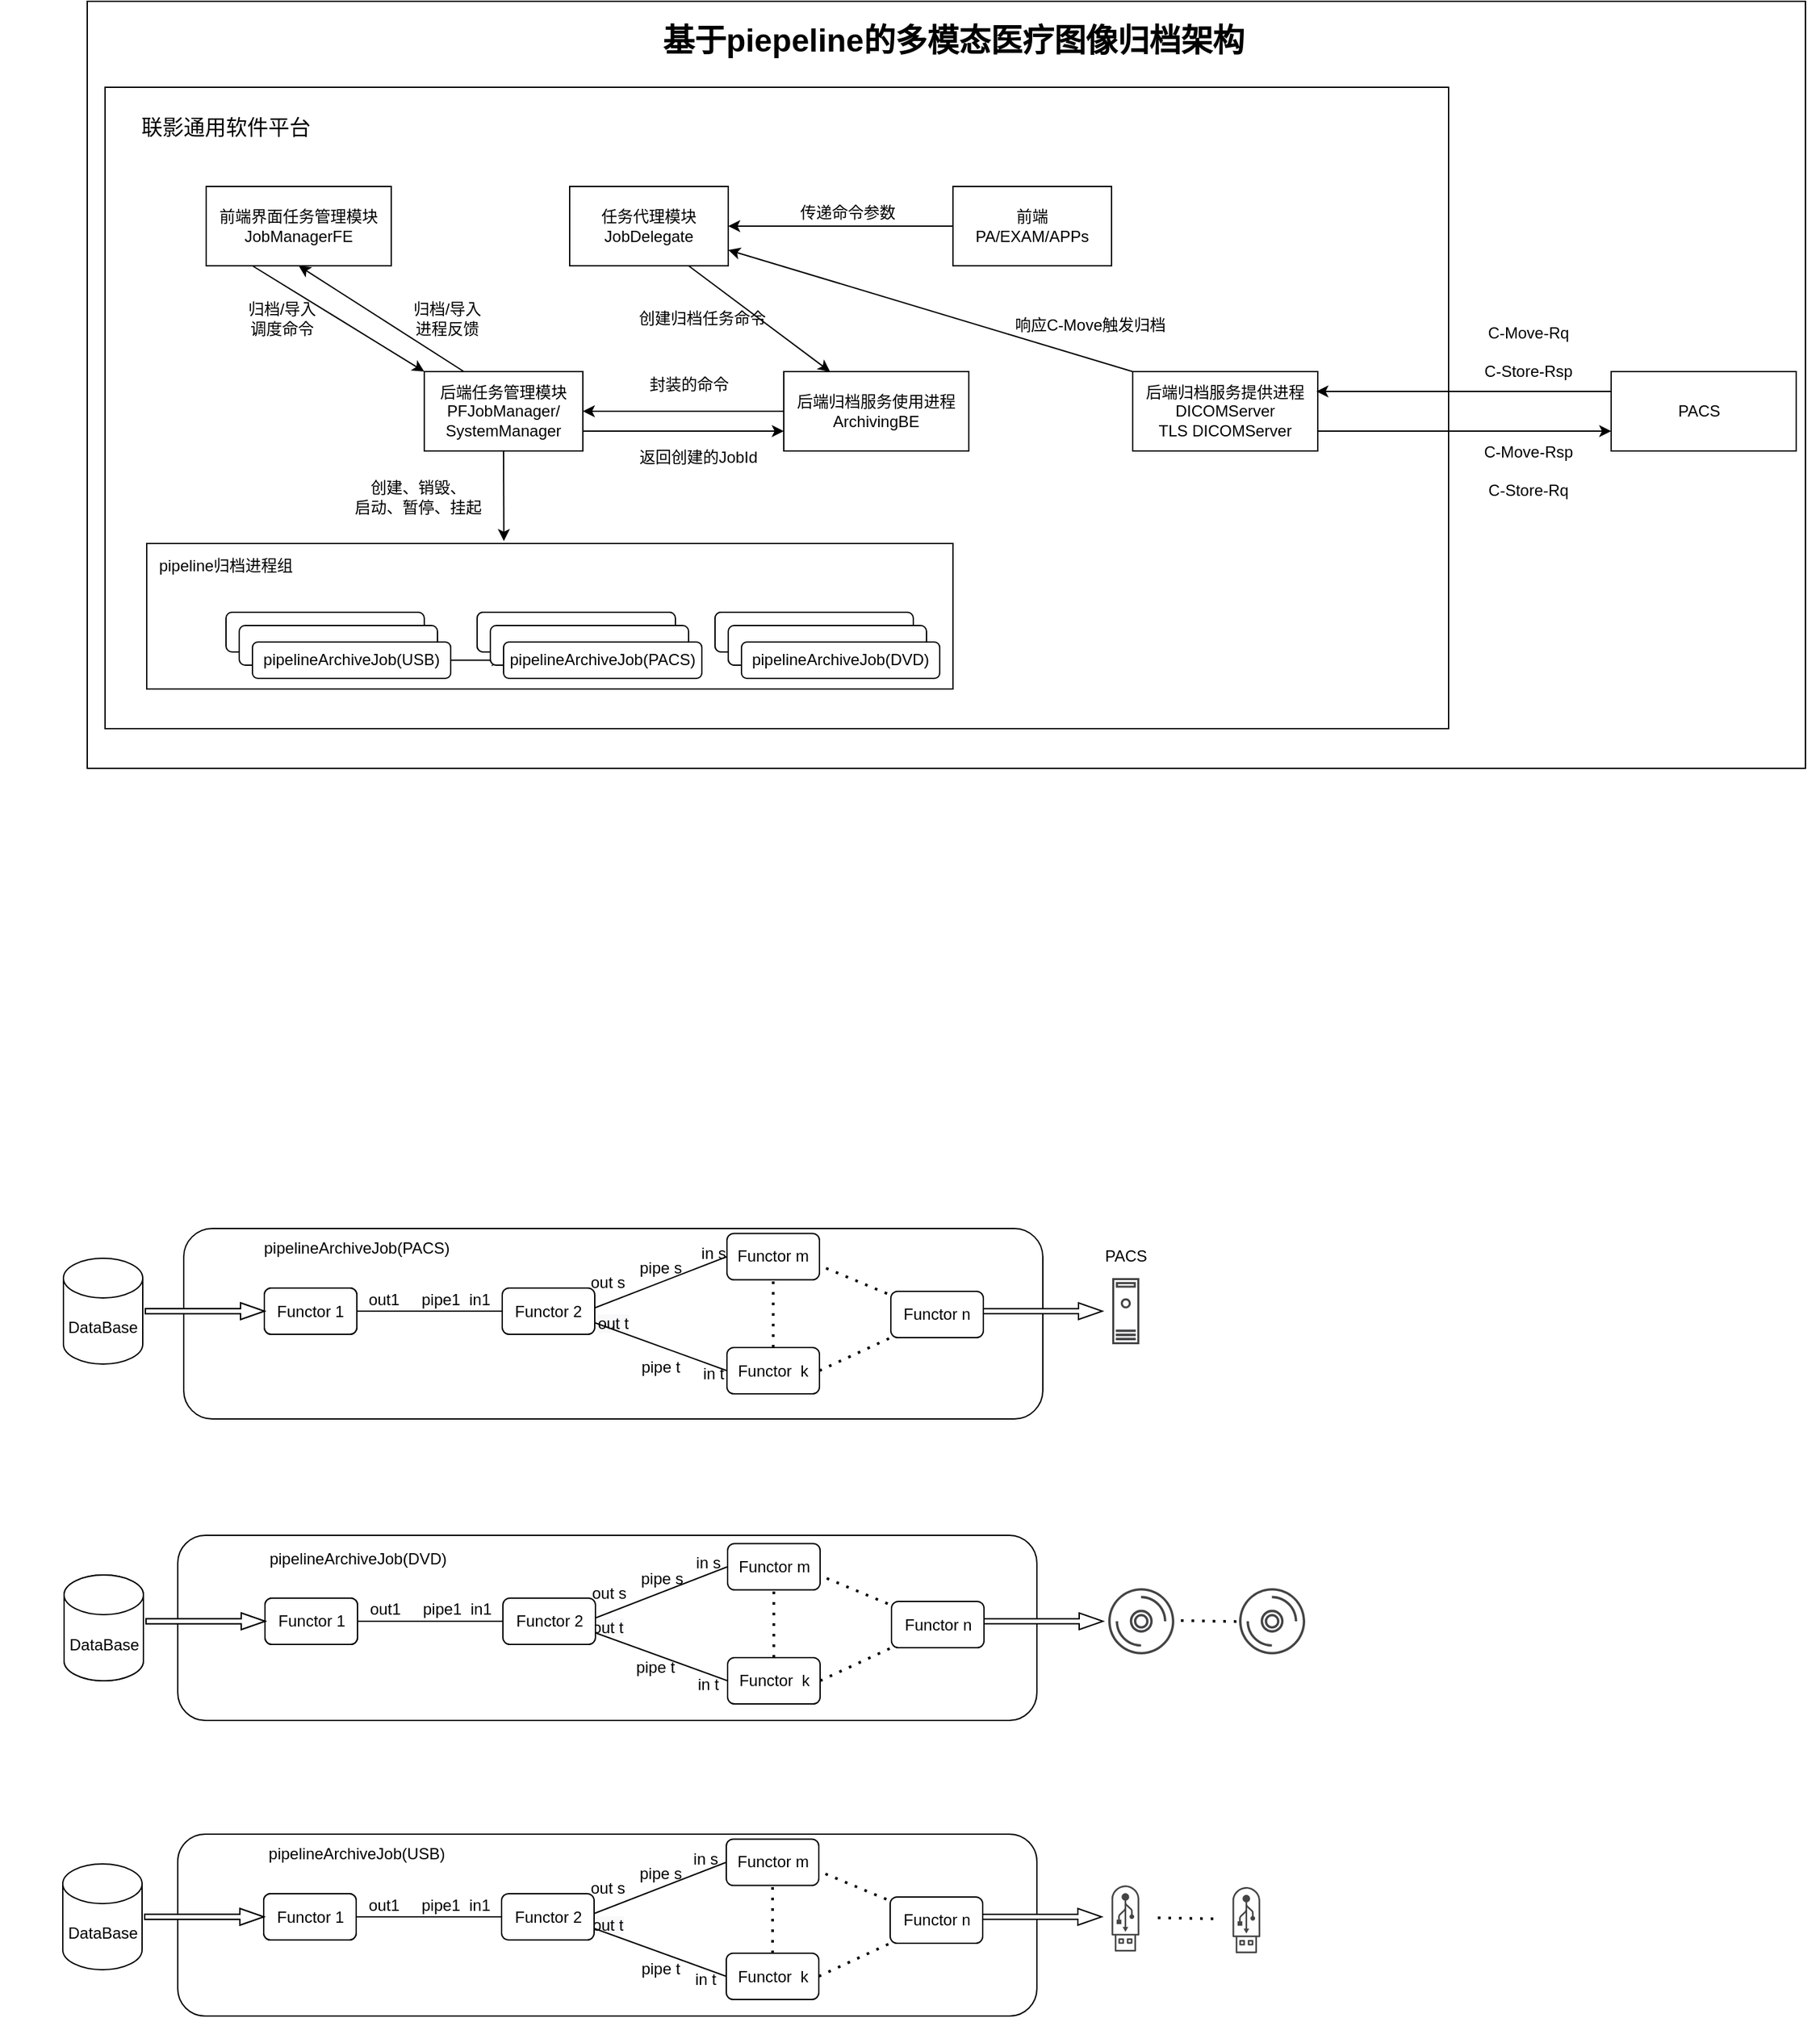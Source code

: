 <mxfile version="16.0.0" type="github">
  <diagram name="Page-1" id="929967ad-93f9-6ef4-fab6-5d389245f69c">
    <mxGraphModel dx="1426" dy="787" grid="1" gridSize="10" guides="1" tooltips="1" connect="1" arrows="1" fold="1" page="1" pageScale="1.5" pageWidth="1169" pageHeight="826" background="none" math="0" shadow="0">
      <root>
        <mxCell id="0" style=";html=1;" />
        <mxCell id="1" style=";html=1;" parent="0" />
        <mxCell id="xK1aNE3nsjxpxYb-MDJq-2" value="" style="rounded=0;whiteSpace=wrap;html=1;" parent="1" vertex="1">
          <mxGeometry x="460" y="30" width="1300" height="580" as="geometry" />
        </mxCell>
        <mxCell id="xK1aNE3nsjxpxYb-MDJq-1" value="" style="rounded=0;whiteSpace=wrap;html=1;" parent="1" vertex="1">
          <mxGeometry x="473.5" y="95" width="1016.5" height="485" as="geometry" />
        </mxCell>
        <mxCell id="1672d66443f91eb5-23" value="基于piepeline的多模态医疗图像归档架构" style="text;strokeColor=none;fillColor=none;html=1;fontSize=24;fontStyle=1;verticalAlign=middle;align=center;" parent="1" vertex="1">
          <mxGeometry x="460" y="40" width="1310" height="40" as="geometry" />
        </mxCell>
        <mxCell id="pV0WUz-UowrdmiYX6-GZ-2" value="后端任务管理模块&lt;br&gt;PFJobManager/&lt;br&gt;SystemManager" style="rounded=0;whiteSpace=wrap;html=1;" parent="1" vertex="1">
          <mxGeometry x="715" y="310" width="120" height="60" as="geometry" />
        </mxCell>
        <mxCell id="pV0WUz-UowrdmiYX6-GZ-1" value="前端界面任务管理模块JobManagerFE" style="rounded=0;whiteSpace=wrap;html=2;" parent="1" vertex="1">
          <mxGeometry x="550" y="170" width="140" height="60" as="geometry" />
        </mxCell>
        <mxCell id="pV0WUz-UowrdmiYX6-GZ-5" value="任务代理模块&lt;br&gt;JobDelegate" style="rounded=0;whiteSpace=wrap;html=1;" parent="1" vertex="1">
          <mxGeometry x="825" y="170" width="120" height="60" as="geometry" />
        </mxCell>
        <mxCell id="pV0WUz-UowrdmiYX6-GZ-11" style="edgeStyle=orthogonalEdgeStyle;rounded=0;orthogonalLoop=1;jettySize=auto;html=1;exitX=0;exitY=0.5;exitDx=0;exitDy=0;entryX=1;entryY=0.5;entryDx=0;entryDy=0;" parent="1" source="pV0WUz-UowrdmiYX6-GZ-8" target="pV0WUz-UowrdmiYX6-GZ-5" edge="1">
          <mxGeometry relative="1" as="geometry" />
        </mxCell>
        <mxCell id="pV0WUz-UowrdmiYX6-GZ-8" value="前端&lt;br&gt;PA/EXAM/APPs" style="rounded=0;whiteSpace=wrap;html=1;" parent="1" vertex="1">
          <mxGeometry x="1115" y="170" width="120" height="60" as="geometry" />
        </mxCell>
        <mxCell id="pV0WUz-UowrdmiYX6-GZ-12" value="传递命令参数" style="text;html=1;align=center;verticalAlign=middle;resizable=0;points=[];autosize=1;strokeColor=none;fillColor=none;" parent="1" vertex="1">
          <mxGeometry x="990" y="180" width="90" height="20" as="geometry" />
        </mxCell>
        <mxCell id="pV0WUz-UowrdmiYX6-GZ-13" value="后端归档服务使用进程&lt;br&gt;ArchivingBE" style="rounded=0;whiteSpace=wrap;html=1;" parent="1" vertex="1">
          <mxGeometry x="987" y="310" width="140" height="60" as="geometry" />
        </mxCell>
        <mxCell id="pV0WUz-UowrdmiYX6-GZ-17" value="C-Move-Rsp&lt;br&gt;&lt;br&gt;C-Store-Rq" style="text;html=1;align=center;verticalAlign=middle;resizable=0;points=[];autosize=1;strokeColor=none;fillColor=none;" parent="1" vertex="1">
          <mxGeometry x="1510" y="360" width="80" height="50" as="geometry" />
        </mxCell>
        <mxCell id="pV0WUz-UowrdmiYX6-GZ-19" value="C-Move-Rq&lt;br&gt;&lt;br&gt;C-Store-Rsp" style="text;html=1;align=center;verticalAlign=middle;resizable=0;points=[];autosize=1;strokeColor=none;fillColor=none;" parent="1" vertex="1">
          <mxGeometry x="1510" y="270" width="80" height="50" as="geometry" />
        </mxCell>
        <mxCell id="pV0WUz-UowrdmiYX6-GZ-22" value="创建归档任务命令" style="text;html=1;align=center;verticalAlign=middle;resizable=0;points=[];autosize=1;strokeColor=none;fillColor=none;" parent="1" vertex="1">
          <mxGeometry x="870" y="260" width="110" height="20" as="geometry" />
        </mxCell>
        <mxCell id="pV0WUz-UowrdmiYX6-GZ-25" value="封装的命令" style="text;html=1;align=center;verticalAlign=middle;resizable=0;points=[];autosize=1;strokeColor=none;fillColor=none;" parent="1" vertex="1">
          <mxGeometry x="875" y="310" width="80" height="20" as="geometry" />
        </mxCell>
        <mxCell id="pV0WUz-UowrdmiYX6-GZ-26" value="归档/导入&lt;br&gt;调度命令" style="text;html=1;align=center;verticalAlign=middle;resizable=0;points=[];autosize=1;strokeColor=none;fillColor=none;" parent="1" vertex="1">
          <mxGeometry x="572" y="255" width="70" height="30" as="geometry" />
        </mxCell>
        <mxCell id="pV0WUz-UowrdmiYX6-GZ-27" value="" style="endArrow=classic;html=1;rounded=0;exitX=0.25;exitY=1;exitDx=0;exitDy=0;entryX=0;entryY=0;entryDx=0;entryDy=0;" parent="1" source="pV0WUz-UowrdmiYX6-GZ-1" target="pV0WUz-UowrdmiYX6-GZ-2" edge="1">
          <mxGeometry width="50" height="50" relative="1" as="geometry">
            <mxPoint x="725" y="330" as="sourcePoint" />
            <mxPoint x="775" y="280" as="targetPoint" />
          </mxGeometry>
        </mxCell>
        <mxCell id="pV0WUz-UowrdmiYX6-GZ-28" value="" style="endArrow=classic;html=1;rounded=0;entryX=0.5;entryY=1;entryDx=0;entryDy=0;exitX=0.25;exitY=0;exitDx=0;exitDy=0;" parent="1" source="pV0WUz-UowrdmiYX6-GZ-2" target="pV0WUz-UowrdmiYX6-GZ-1" edge="1">
          <mxGeometry width="50" height="50" relative="1" as="geometry">
            <mxPoint x="725" y="330" as="sourcePoint" />
            <mxPoint x="775" y="280" as="targetPoint" />
          </mxGeometry>
        </mxCell>
        <mxCell id="pV0WUz-UowrdmiYX6-GZ-29" value="归档/导入&lt;br&gt;进程反馈" style="text;html=1;align=center;verticalAlign=middle;resizable=0;points=[];autosize=1;strokeColor=none;fillColor=none;" parent="1" vertex="1">
          <mxGeometry x="697" y="255" width="70" height="30" as="geometry" />
        </mxCell>
        <mxCell id="pV0WUz-UowrdmiYX6-GZ-30" value="" style="endArrow=classic;html=1;rounded=0;entryX=0;entryY=0.75;entryDx=0;entryDy=0;" parent="1" target="pV0WUz-UowrdmiYX6-GZ-228" edge="1">
          <mxGeometry width="50" height="50" relative="1" as="geometry">
            <mxPoint x="1390" y="355" as="sourcePoint" />
            <mxPoint x="1156" y="470" as="targetPoint" />
          </mxGeometry>
        </mxCell>
        <mxCell id="pV0WUz-UowrdmiYX6-GZ-39" value="创建、销毁、&lt;br&gt;启动、暂停、挂起" style="text;html=1;align=center;verticalAlign=middle;resizable=0;points=[];autosize=1;strokeColor=none;fillColor=none;" parent="1" vertex="1">
          <mxGeometry x="655" y="390" width="110" height="30" as="geometry" />
        </mxCell>
        <mxCell id="pV0WUz-UowrdmiYX6-GZ-48" value="" style="rounded=1;whiteSpace=wrap;html=1;" parent="1" vertex="1">
          <mxGeometry x="565" y="492" width="60" height="30" as="geometry" />
        </mxCell>
        <mxCell id="pV0WUz-UowrdmiYX6-GZ-49" value="" style="rounded=1;whiteSpace=wrap;html=1;" parent="1" vertex="1">
          <mxGeometry x="575" y="502" width="60" height="30" as="geometry" />
        </mxCell>
        <mxCell id="pV0WUz-UowrdmiYX6-GZ-51" value="" style="rounded=0;whiteSpace=wrap;html=1;fontFamily=Helvetica;fontSize=12;fontColor=default;strokeColor=default;fillColor=default;" parent="1" vertex="1">
          <mxGeometry x="505" y="440" width="610" height="110" as="geometry" />
        </mxCell>
        <mxCell id="pV0WUz-UowrdmiYX6-GZ-52" value="pipeline归档进程组" style="text;html=1;strokeColor=none;fillColor=none;align=center;verticalAlign=middle;whiteSpace=wrap;rounded=0;fontFamily=Helvetica;fontSize=12;fontColor=default;" parent="1" vertex="1">
          <mxGeometry x="505" y="442" width="120" height="30" as="geometry" />
        </mxCell>
        <mxCell id="pV0WUz-UowrdmiYX6-GZ-53" value="" style="rounded=1;whiteSpace=wrap;html=1;" parent="1" vertex="1">
          <mxGeometry x="565" y="492" width="150" height="30" as="geometry" />
        </mxCell>
        <mxCell id="pV0WUz-UowrdmiYX6-GZ-54" value="" style="rounded=1;whiteSpace=wrap;html=1;" parent="1" vertex="1">
          <mxGeometry x="575" y="502" width="150" height="30" as="geometry" />
        </mxCell>
        <mxCell id="pV0WUz-UowrdmiYX6-GZ-185" value="" style="edgeStyle=orthogonalEdgeStyle;rounded=0;orthogonalLoop=1;jettySize=auto;html=1;fontFamily=Helvetica;fontSize=12;fontColor=default;" parent="1" source="pV0WUz-UowrdmiYX6-GZ-55" target="pV0WUz-UowrdmiYX6-GZ-66" edge="1">
          <mxGeometry relative="1" as="geometry" />
        </mxCell>
        <mxCell id="pV0WUz-UowrdmiYX6-GZ-55" value="pipelineArchiveJob(USB)" style="rounded=1;whiteSpace=wrap;html=1;" parent="1" vertex="1">
          <mxGeometry x="585" y="514.5" width="150" height="27.5" as="geometry" />
        </mxCell>
        <mxCell id="pV0WUz-UowrdmiYX6-GZ-57" value="" style="rounded=1;whiteSpace=wrap;html=1;" parent="1" vertex="1">
          <mxGeometry x="935" y="492" width="60" height="30" as="geometry" />
        </mxCell>
        <mxCell id="pV0WUz-UowrdmiYX6-GZ-58" value="" style="rounded=1;whiteSpace=wrap;html=1;" parent="1" vertex="1">
          <mxGeometry x="945" y="502" width="60" height="30" as="geometry" />
        </mxCell>
        <mxCell id="pV0WUz-UowrdmiYX6-GZ-59" value="" style="rounded=1;whiteSpace=wrap;html=1;" parent="1" vertex="1">
          <mxGeometry x="935" y="492" width="150" height="30" as="geometry" />
        </mxCell>
        <mxCell id="pV0WUz-UowrdmiYX6-GZ-60" value="" style="rounded=1;whiteSpace=wrap;html=1;" parent="1" vertex="1">
          <mxGeometry x="945" y="502" width="150" height="30" as="geometry" />
        </mxCell>
        <mxCell id="pV0WUz-UowrdmiYX6-GZ-61" value="pipelineArchiveJob(DVD)" style="rounded=1;whiteSpace=wrap;html=1;" parent="1" vertex="1">
          <mxGeometry x="955" y="514.5" width="150" height="27.5" as="geometry" />
        </mxCell>
        <mxCell id="pV0WUz-UowrdmiYX6-GZ-62" value="" style="rounded=1;whiteSpace=wrap;html=1;" parent="1" vertex="1">
          <mxGeometry x="755" y="492" width="60" height="30" as="geometry" />
        </mxCell>
        <mxCell id="pV0WUz-UowrdmiYX6-GZ-63" value="" style="rounded=1;whiteSpace=wrap;html=1;" parent="1" vertex="1">
          <mxGeometry x="765" y="502" width="60" height="30" as="geometry" />
        </mxCell>
        <mxCell id="pV0WUz-UowrdmiYX6-GZ-64" value="" style="rounded=1;whiteSpace=wrap;html=1;" parent="1" vertex="1">
          <mxGeometry x="755" y="492" width="150" height="30" as="geometry" />
        </mxCell>
        <mxCell id="pV0WUz-UowrdmiYX6-GZ-65" value="" style="rounded=1;whiteSpace=wrap;html=1;" parent="1" vertex="1">
          <mxGeometry x="765" y="502" width="150" height="30" as="geometry" />
        </mxCell>
        <mxCell id="pV0WUz-UowrdmiYX6-GZ-66" value="pipelineArchiveJob(PACS)" style="rounded=1;whiteSpace=wrap;html=1;" parent="1" vertex="1">
          <mxGeometry x="775" y="514.5" width="150" height="27.5" as="geometry" />
        </mxCell>
        <mxCell id="pV0WUz-UowrdmiYX6-GZ-69" style="edgeStyle=orthogonalEdgeStyle;rounded=0;orthogonalLoop=1;jettySize=auto;html=1;exitX=0.5;exitY=1;exitDx=0;exitDy=0;fontFamily=Helvetica;fontSize=12;fontColor=default;" parent="1" source="pV0WUz-UowrdmiYX6-GZ-51" target="pV0WUz-UowrdmiYX6-GZ-51" edge="1">
          <mxGeometry relative="1" as="geometry" />
        </mxCell>
        <mxCell id="pV0WUz-UowrdmiYX6-GZ-70" value="&lt;span style=&quot;color: rgb(0 , 0 , 0) ; font-family: &amp;#34;helvetica&amp;#34; ; font-size: 12px ; font-style: normal ; font-weight: normal ; letter-spacing: normal ; text-align: center ; text-indent: 0px ; text-transform: none ; word-spacing: 0px ; background-color: rgb(248 , 249 , 250) ; text-decoration: none ; display: inline ; float: none&quot;&gt;out t&lt;/span&gt;" style="rounded=1;whiteSpace=wrap;html=1;" parent="1" vertex="1">
          <mxGeometry x="533" y="958" width="650" height="144" as="geometry" />
        </mxCell>
        <mxCell id="pV0WUz-UowrdmiYX6-GZ-71" value="pipelineArchiveJob(PACS)" style="text;html=1;strokeColor=none;fillColor=none;align=center;verticalAlign=middle;whiteSpace=wrap;rounded=0;fontFamily=Helvetica;fontSize=12;fontColor=default;" parent="1" vertex="1">
          <mxGeometry x="634" y="958" width="60" height="30" as="geometry" />
        </mxCell>
        <mxCell id="pV0WUz-UowrdmiYX6-GZ-73" value="Functor 1" style="rounded=1;whiteSpace=wrap;html=1;fontFamily=Helvetica;fontSize=12;fontColor=default;strokeColor=default;fillColor=default;" parent="1" vertex="1">
          <mxGeometry x="594" y="1003" width="70" height="35" as="geometry" />
        </mxCell>
        <mxCell id="pV0WUz-UowrdmiYX6-GZ-74" value="Functor 1" style="rounded=1;whiteSpace=wrap;html=1;fontFamily=Helvetica;fontSize=12;fontColor=default;strokeColor=default;fillColor=default;" parent="1" vertex="1">
          <mxGeometry x="594" y="1003" width="70" height="35" as="geometry" />
        </mxCell>
        <mxCell id="pV0WUz-UowrdmiYX6-GZ-75" value="Functor m" style="rounded=1;whiteSpace=wrap;html=1;fontFamily=Helvetica;fontSize=12;fontColor=default;strokeColor=default;fillColor=default;" parent="1" vertex="1">
          <mxGeometry x="944" y="961.75" width="70" height="35" as="geometry" />
        </mxCell>
        <mxCell id="pV0WUz-UowrdmiYX6-GZ-76" value="Functor 2" style="rounded=1;whiteSpace=wrap;html=1;fontFamily=Helvetica;fontSize=12;fontColor=default;strokeColor=default;fillColor=default;" parent="1" vertex="1">
          <mxGeometry x="774" y="1003" width="70" height="35" as="geometry" />
        </mxCell>
        <mxCell id="pV0WUz-UowrdmiYX6-GZ-77" value="Functor &amp;nbsp;k" style="rounded=1;whiteSpace=wrap;html=1;fontFamily=Helvetica;fontSize=12;fontColor=default;strokeColor=default;fillColor=default;" parent="1" vertex="1">
          <mxGeometry x="944" y="1048" width="70" height="35" as="geometry" />
        </mxCell>
        <mxCell id="pV0WUz-UowrdmiYX6-GZ-79" value="" style="shape=singleArrow;whiteSpace=wrap;html=1;rounded=0;fontFamily=Helvetica;fontSize=12;fontColor=default;strokeColor=default;fillColor=default;" parent="1" vertex="1">
          <mxGeometry x="504" y="1014.25" width="90" height="12.5" as="geometry" />
        </mxCell>
        <mxCell id="pV0WUz-UowrdmiYX6-GZ-85" value="" style="endArrow=none;html=1;rounded=0;fontFamily=Helvetica;fontSize=12;fontColor=default;entryX=0;entryY=0.5;entryDx=0;entryDy=0;exitX=1;exitY=0.5;exitDx=0;exitDy=0;" parent="1" source="pV0WUz-UowrdmiYX6-GZ-74" target="pV0WUz-UowrdmiYX6-GZ-76" edge="1">
          <mxGeometry width="50" height="50" relative="1" as="geometry">
            <mxPoint x="664" y="1026.75" as="sourcePoint" />
            <mxPoint x="714" y="976.75" as="targetPoint" />
          </mxGeometry>
        </mxCell>
        <mxCell id="pV0WUz-UowrdmiYX6-GZ-86" value="out1 &amp;nbsp; &amp;nbsp; pipe1 &amp;nbsp;in1" style="text;html=1;strokeColor=none;fillColor=none;align=center;verticalAlign=middle;whiteSpace=wrap;rounded=0;fontFamily=Helvetica;fontSize=12;fontColor=default;" parent="1" vertex="1">
          <mxGeometry x="629" y="996.75" width="180" height="30" as="geometry" />
        </mxCell>
        <mxCell id="pV0WUz-UowrdmiYX6-GZ-87" value="" style="endArrow=none;dashed=1;html=1;dashPattern=1 3;strokeWidth=2;rounded=0;fontFamily=Helvetica;fontSize=12;fontColor=default;entryX=0.5;entryY=1;entryDx=0;entryDy=0;exitX=0.5;exitY=0;exitDx=0;exitDy=0;" parent="1" source="pV0WUz-UowrdmiYX6-GZ-77" target="pV0WUz-UowrdmiYX6-GZ-75" edge="1">
          <mxGeometry width="50" height="50" relative="1" as="geometry">
            <mxPoint x="884" y="1064.25" as="sourcePoint" />
            <mxPoint x="934" y="1014.25" as="targetPoint" />
          </mxGeometry>
        </mxCell>
        <mxCell id="pV0WUz-UowrdmiYX6-GZ-88" value="" style="endArrow=none;html=1;rounded=0;fontFamily=Helvetica;fontSize=12;fontColor=default;entryX=0;entryY=0.5;entryDx=0;entryDy=0;" parent="1" target="pV0WUz-UowrdmiYX6-GZ-75" edge="1">
          <mxGeometry width="50" height="50" relative="1" as="geometry">
            <mxPoint x="844" y="1018" as="sourcePoint" />
            <mxPoint x="894" y="968" as="targetPoint" />
          </mxGeometry>
        </mxCell>
        <mxCell id="pV0WUz-UowrdmiYX6-GZ-89" value="" style="endArrow=none;html=1;rounded=0;fontFamily=Helvetica;fontSize=12;fontColor=default;entryX=0;entryY=0.5;entryDx=0;entryDy=0;exitX=1;exitY=0.75;exitDx=0;exitDy=0;" parent="1" source="pV0WUz-UowrdmiYX6-GZ-76" target="pV0WUz-UowrdmiYX6-GZ-77" edge="1">
          <mxGeometry width="50" height="50" relative="1" as="geometry">
            <mxPoint x="854" y="1028" as="sourcePoint" />
            <mxPoint x="914" y="995.5" as="targetPoint" />
          </mxGeometry>
        </mxCell>
        <mxCell id="pV0WUz-UowrdmiYX6-GZ-90" value="out s" style="text;html=1;strokeColor=none;fillColor=none;align=center;verticalAlign=middle;whiteSpace=wrap;rounded=0;fontFamily=Helvetica;fontSize=12;fontColor=default;" parent="1" vertex="1">
          <mxGeometry x="824" y="984.25" width="60" height="30" as="geometry" />
        </mxCell>
        <mxCell id="pV0WUz-UowrdmiYX6-GZ-91" value="in s" style="text;html=1;strokeColor=none;fillColor=none;align=center;verticalAlign=middle;whiteSpace=wrap;rounded=0;fontFamily=Helvetica;fontSize=12;fontColor=default;" parent="1" vertex="1">
          <mxGeometry x="904" y="961.75" width="60" height="30" as="geometry" />
        </mxCell>
        <mxCell id="pV0WUz-UowrdmiYX6-GZ-92" value="in t" style="text;html=1;strokeColor=none;fillColor=none;align=center;verticalAlign=middle;whiteSpace=wrap;rounded=0;fontFamily=Helvetica;fontSize=12;fontColor=default;" parent="1" vertex="1">
          <mxGeometry x="904" y="1053" width="60" height="30" as="geometry" />
        </mxCell>
        <mxCell id="pV0WUz-UowrdmiYX6-GZ-93" value="pipe s" style="text;html=1;strokeColor=none;fillColor=none;align=center;verticalAlign=middle;whiteSpace=wrap;rounded=0;fontFamily=Helvetica;fontSize=12;fontColor=default;" parent="1" vertex="1">
          <mxGeometry x="864" y="973" width="60" height="30" as="geometry" />
        </mxCell>
        <mxCell id="pV0WUz-UowrdmiYX6-GZ-94" value="pipe t" style="text;html=1;strokeColor=none;fillColor=none;align=center;verticalAlign=middle;whiteSpace=wrap;rounded=0;fontFamily=Helvetica;fontSize=12;fontColor=default;" parent="1" vertex="1">
          <mxGeometry x="864" y="1048" width="60" height="30" as="geometry" />
        </mxCell>
        <mxCell id="pV0WUz-UowrdmiYX6-GZ-96" value="Functor n" style="rounded=1;whiteSpace=wrap;html=1;fontFamily=Helvetica;fontSize=12;fontColor=default;strokeColor=default;fillColor=default;" parent="1" vertex="1">
          <mxGeometry x="1068" y="1005.5" width="70" height="35" as="geometry" />
        </mxCell>
        <mxCell id="pV0WUz-UowrdmiYX6-GZ-97" value="" style="endArrow=none;dashed=1;html=1;dashPattern=1 3;strokeWidth=2;rounded=0;fontFamily=Helvetica;fontSize=12;fontColor=default;" parent="1" target="pV0WUz-UowrdmiYX6-GZ-96" edge="1">
          <mxGeometry width="50" height="50" relative="1" as="geometry">
            <mxPoint x="1019" y="988" as="sourcePoint" />
            <mxPoint x="1069" y="938" as="targetPoint" />
          </mxGeometry>
        </mxCell>
        <mxCell id="pV0WUz-UowrdmiYX6-GZ-98" value="" style="endArrow=none;dashed=1;html=1;dashPattern=1 3;strokeWidth=2;rounded=0;fontFamily=Helvetica;fontSize=12;fontColor=default;entryX=0;entryY=1;entryDx=0;entryDy=0;exitX=1;exitY=0.5;exitDx=0;exitDy=0;" parent="1" source="pV0WUz-UowrdmiYX6-GZ-77" target="pV0WUz-UowrdmiYX6-GZ-96" edge="1">
          <mxGeometry width="50" height="50" relative="1" as="geometry">
            <mxPoint x="1019" y="1078" as="sourcePoint" />
            <mxPoint x="1069" y="1103" as="targetPoint" />
          </mxGeometry>
        </mxCell>
        <mxCell id="pV0WUz-UowrdmiYX6-GZ-99" value="" style="shape=singleArrow;whiteSpace=wrap;html=1;rounded=0;fontFamily=Helvetica;fontSize=12;fontColor=default;strokeColor=default;fillColor=default;" parent="1" vertex="1">
          <mxGeometry x="504" y="1014.25" width="90" height="12.5" as="geometry" />
        </mxCell>
        <mxCell id="pV0WUz-UowrdmiYX6-GZ-100" value="" style="shape=singleArrow;whiteSpace=wrap;html=1;rounded=0;fontFamily=Helvetica;fontSize=12;fontColor=default;strokeColor=default;fillColor=default;" parent="1" vertex="1">
          <mxGeometry x="1138" y="1014.25" width="90" height="12.5" as="geometry" />
        </mxCell>
        <mxCell id="pV0WUz-UowrdmiYX6-GZ-103" value="&lt;span style=&quot;color: rgb(0 , 0 , 0) ; font-family: &amp;#34;helvetica&amp;#34; ; font-size: 12px ; font-style: normal ; font-weight: normal ; letter-spacing: normal ; text-align: center ; text-indent: 0px ; text-transform: none ; word-spacing: 0px ; background-color: rgb(248 , 249 , 250) ; text-decoration: none ; display: inline ; float: none&quot;&gt;out t&lt;/span&gt;" style="rounded=1;whiteSpace=wrap;html=1;" parent="1" vertex="1">
          <mxGeometry x="528.5" y="1190" width="650" height="140" as="geometry" />
        </mxCell>
        <mxCell id="pV0WUz-UowrdmiYX6-GZ-104" value="pipelineArchiveJob(DVD)" style="text;html=1;strokeColor=none;fillColor=none;align=center;verticalAlign=middle;whiteSpace=wrap;rounded=0;fontFamily=Helvetica;fontSize=12;fontColor=default;" parent="1" vertex="1">
          <mxGeometry x="634.5" y="1192.5" width="60" height="30" as="geometry" />
        </mxCell>
        <mxCell id="pV0WUz-UowrdmiYX6-GZ-105" value="Functor 1" style="rounded=1;whiteSpace=wrap;html=1;fontFamily=Helvetica;fontSize=12;fontColor=default;strokeColor=default;fillColor=default;" parent="1" vertex="1">
          <mxGeometry x="594.5" y="1237.5" width="70" height="35" as="geometry" />
        </mxCell>
        <mxCell id="pV0WUz-UowrdmiYX6-GZ-106" value="Functor 1" style="rounded=1;whiteSpace=wrap;html=1;fontFamily=Helvetica;fontSize=12;fontColor=default;strokeColor=default;fillColor=default;" parent="1" vertex="1">
          <mxGeometry x="594.5" y="1237.5" width="70" height="35" as="geometry" />
        </mxCell>
        <mxCell id="pV0WUz-UowrdmiYX6-GZ-107" value="Functor m" style="rounded=1;whiteSpace=wrap;html=1;fontFamily=Helvetica;fontSize=12;fontColor=default;strokeColor=default;fillColor=default;" parent="1" vertex="1">
          <mxGeometry x="944.5" y="1196.25" width="70" height="35" as="geometry" />
        </mxCell>
        <mxCell id="pV0WUz-UowrdmiYX6-GZ-108" value="Functor 2" style="rounded=1;whiteSpace=wrap;html=1;fontFamily=Helvetica;fontSize=12;fontColor=default;strokeColor=default;fillColor=default;" parent="1" vertex="1">
          <mxGeometry x="774.5" y="1237.5" width="70" height="35" as="geometry" />
        </mxCell>
        <mxCell id="pV0WUz-UowrdmiYX6-GZ-109" value="Functor &amp;nbsp;k" style="rounded=1;whiteSpace=wrap;html=1;fontFamily=Helvetica;fontSize=12;fontColor=default;strokeColor=default;fillColor=default;" parent="1" vertex="1">
          <mxGeometry x="944.5" y="1282.5" width="70" height="35" as="geometry" />
        </mxCell>
        <mxCell id="pV0WUz-UowrdmiYX6-GZ-110" value="" style="shape=singleArrow;whiteSpace=wrap;html=1;rounded=0;fontFamily=Helvetica;fontSize=12;fontColor=default;strokeColor=default;fillColor=default;" parent="1" vertex="1">
          <mxGeometry x="504.5" y="1248.75" width="90" height="12.5" as="geometry" />
        </mxCell>
        <mxCell id="pV0WUz-UowrdmiYX6-GZ-111" value="" style="endArrow=none;html=1;rounded=0;fontFamily=Helvetica;fontSize=12;fontColor=default;entryX=0;entryY=0.5;entryDx=0;entryDy=0;exitX=1;exitY=0.5;exitDx=0;exitDy=0;" parent="1" source="pV0WUz-UowrdmiYX6-GZ-106" target="pV0WUz-UowrdmiYX6-GZ-108" edge="1">
          <mxGeometry width="50" height="50" relative="1" as="geometry">
            <mxPoint x="664.5" y="1261.25" as="sourcePoint" />
            <mxPoint x="714.5" y="1211.25" as="targetPoint" />
          </mxGeometry>
        </mxCell>
        <mxCell id="pV0WUz-UowrdmiYX6-GZ-112" value="out1 &amp;nbsp; &amp;nbsp; pipe1 &amp;nbsp;in1" style="text;html=1;strokeColor=none;fillColor=none;align=center;verticalAlign=middle;whiteSpace=wrap;rounded=0;fontFamily=Helvetica;fontSize=12;fontColor=default;" parent="1" vertex="1">
          <mxGeometry x="629.5" y="1231.25" width="180" height="30" as="geometry" />
        </mxCell>
        <mxCell id="pV0WUz-UowrdmiYX6-GZ-113" value="" style="endArrow=none;dashed=1;html=1;dashPattern=1 3;strokeWidth=2;rounded=0;fontFamily=Helvetica;fontSize=12;fontColor=default;entryX=0.5;entryY=1;entryDx=0;entryDy=0;exitX=0.5;exitY=0;exitDx=0;exitDy=0;" parent="1" source="pV0WUz-UowrdmiYX6-GZ-109" target="pV0WUz-UowrdmiYX6-GZ-107" edge="1">
          <mxGeometry width="50" height="50" relative="1" as="geometry">
            <mxPoint x="884.5" y="1298.75" as="sourcePoint" />
            <mxPoint x="934.5" y="1248.75" as="targetPoint" />
          </mxGeometry>
        </mxCell>
        <mxCell id="pV0WUz-UowrdmiYX6-GZ-114" value="" style="endArrow=none;html=1;rounded=0;fontFamily=Helvetica;fontSize=12;fontColor=default;entryX=0;entryY=0.5;entryDx=0;entryDy=0;" parent="1" target="pV0WUz-UowrdmiYX6-GZ-107" edge="1">
          <mxGeometry width="50" height="50" relative="1" as="geometry">
            <mxPoint x="844.5" y="1252.5" as="sourcePoint" />
            <mxPoint x="894.5" y="1202.5" as="targetPoint" />
          </mxGeometry>
        </mxCell>
        <mxCell id="pV0WUz-UowrdmiYX6-GZ-115" value="" style="endArrow=none;html=1;rounded=0;fontFamily=Helvetica;fontSize=12;fontColor=default;entryX=0;entryY=0.5;entryDx=0;entryDy=0;exitX=1;exitY=0.75;exitDx=0;exitDy=0;" parent="1" source="pV0WUz-UowrdmiYX6-GZ-108" target="pV0WUz-UowrdmiYX6-GZ-109" edge="1">
          <mxGeometry width="50" height="50" relative="1" as="geometry">
            <mxPoint x="854.5" y="1262.5" as="sourcePoint" />
            <mxPoint x="914.5" y="1230" as="targetPoint" />
          </mxGeometry>
        </mxCell>
        <mxCell id="pV0WUz-UowrdmiYX6-GZ-116" value="out s" style="text;html=1;strokeColor=none;fillColor=none;align=center;verticalAlign=middle;whiteSpace=wrap;rounded=0;fontFamily=Helvetica;fontSize=12;fontColor=default;" parent="1" vertex="1">
          <mxGeometry x="824.5" y="1218.75" width="60" height="30" as="geometry" />
        </mxCell>
        <mxCell id="pV0WUz-UowrdmiYX6-GZ-117" value="in s" style="text;html=1;strokeColor=none;fillColor=none;align=center;verticalAlign=middle;whiteSpace=wrap;rounded=0;fontFamily=Helvetica;fontSize=12;fontColor=default;" parent="1" vertex="1">
          <mxGeometry x="899.5" y="1196.25" width="60" height="30" as="geometry" />
        </mxCell>
        <mxCell id="pV0WUz-UowrdmiYX6-GZ-118" value="in t" style="text;html=1;strokeColor=none;fillColor=none;align=center;verticalAlign=middle;whiteSpace=wrap;rounded=0;fontFamily=Helvetica;fontSize=12;fontColor=default;" parent="1" vertex="1">
          <mxGeometry x="899.5" y="1287.5" width="60" height="30" as="geometry" />
        </mxCell>
        <mxCell id="pV0WUz-UowrdmiYX6-GZ-119" value="pipe s" style="text;html=1;strokeColor=none;fillColor=none;align=center;verticalAlign=middle;whiteSpace=wrap;rounded=0;fontFamily=Helvetica;fontSize=12;fontColor=default;" parent="1" vertex="1">
          <mxGeometry x="864.5" y="1207.5" width="60" height="30" as="geometry" />
        </mxCell>
        <mxCell id="pV0WUz-UowrdmiYX6-GZ-120" value="pipe t" style="text;html=1;strokeColor=none;fillColor=none;align=center;verticalAlign=middle;whiteSpace=wrap;rounded=0;fontFamily=Helvetica;fontSize=12;fontColor=default;" parent="1" vertex="1">
          <mxGeometry x="859.5" y="1275" width="60" height="30" as="geometry" />
        </mxCell>
        <mxCell id="pV0WUz-UowrdmiYX6-GZ-121" value="Functor n" style="rounded=1;whiteSpace=wrap;html=1;fontFamily=Helvetica;fontSize=12;fontColor=default;strokeColor=default;fillColor=default;" parent="1" vertex="1">
          <mxGeometry x="1068.5" y="1240" width="70" height="35" as="geometry" />
        </mxCell>
        <mxCell id="pV0WUz-UowrdmiYX6-GZ-122" value="" style="endArrow=none;dashed=1;html=1;dashPattern=1 3;strokeWidth=2;rounded=0;fontFamily=Helvetica;fontSize=12;fontColor=default;" parent="1" target="pV0WUz-UowrdmiYX6-GZ-121" edge="1">
          <mxGeometry width="50" height="50" relative="1" as="geometry">
            <mxPoint x="1019.5" y="1222.5" as="sourcePoint" />
            <mxPoint x="1069.5" y="1172.5" as="targetPoint" />
          </mxGeometry>
        </mxCell>
        <mxCell id="pV0WUz-UowrdmiYX6-GZ-123" value="" style="endArrow=none;dashed=1;html=1;dashPattern=1 3;strokeWidth=2;rounded=0;fontFamily=Helvetica;fontSize=12;fontColor=default;entryX=0;entryY=1;entryDx=0;entryDy=0;exitX=1;exitY=0.5;exitDx=0;exitDy=0;" parent="1" source="pV0WUz-UowrdmiYX6-GZ-109" target="pV0WUz-UowrdmiYX6-GZ-121" edge="1">
          <mxGeometry width="50" height="50" relative="1" as="geometry">
            <mxPoint x="1019.5" y="1312.5" as="sourcePoint" />
            <mxPoint x="1069.5" y="1337.5" as="targetPoint" />
          </mxGeometry>
        </mxCell>
        <mxCell id="pV0WUz-UowrdmiYX6-GZ-124" value="" style="shape=singleArrow;whiteSpace=wrap;html=1;rounded=0;fontFamily=Helvetica;fontSize=12;fontColor=default;strokeColor=default;fillColor=default;" parent="1" vertex="1">
          <mxGeometry x="504.5" y="1248.75" width="90" height="12.5" as="geometry" />
        </mxCell>
        <mxCell id="pV0WUz-UowrdmiYX6-GZ-125" value="" style="shape=singleArrow;whiteSpace=wrap;html=1;rounded=0;fontFamily=Helvetica;fontSize=12;fontColor=default;strokeColor=default;fillColor=default;" parent="1" vertex="1">
          <mxGeometry x="1138.5" y="1248.75" width="90" height="12.5" as="geometry" />
        </mxCell>
        <mxCell id="pV0WUz-UowrdmiYX6-GZ-126" value="&lt;span style=&quot;color: rgb(0 , 0 , 0) ; font-family: &amp;#34;helvetica&amp;#34; ; font-size: 12px ; font-style: normal ; font-weight: normal ; letter-spacing: normal ; text-align: center ; text-indent: 0px ; text-transform: none ; word-spacing: 0px ; background-color: rgb(248 , 249 , 250) ; text-decoration: none ; display: inline ; float: none&quot;&gt;out t&lt;/span&gt;" style="rounded=1;whiteSpace=wrap;html=1;" parent="1" vertex="1">
          <mxGeometry x="528.5" y="1416" width="650" height="137.5" as="geometry" />
        </mxCell>
        <mxCell id="pV0WUz-UowrdmiYX6-GZ-127" value="pipelineArchiveJob(USB)" style="text;html=1;strokeColor=none;fillColor=none;align=center;verticalAlign=middle;whiteSpace=wrap;rounded=0;fontFamily=Helvetica;fontSize=12;fontColor=default;" parent="1" vertex="1">
          <mxGeometry x="633.5" y="1416" width="60" height="30" as="geometry" />
        </mxCell>
        <mxCell id="pV0WUz-UowrdmiYX6-GZ-128" value="Functor 1" style="rounded=1;whiteSpace=wrap;html=1;fontFamily=Helvetica;fontSize=12;fontColor=default;strokeColor=default;fillColor=default;" parent="1" vertex="1">
          <mxGeometry x="593.5" y="1461" width="70" height="35" as="geometry" />
        </mxCell>
        <mxCell id="pV0WUz-UowrdmiYX6-GZ-129" value="Functor 1" style="rounded=1;whiteSpace=wrap;html=1;fontFamily=Helvetica;fontSize=12;fontColor=default;strokeColor=default;fillColor=default;" parent="1" vertex="1">
          <mxGeometry x="593.5" y="1461" width="70" height="35" as="geometry" />
        </mxCell>
        <mxCell id="pV0WUz-UowrdmiYX6-GZ-130" value="Functor m" style="rounded=1;whiteSpace=wrap;html=1;fontFamily=Helvetica;fontSize=12;fontColor=default;strokeColor=default;fillColor=default;" parent="1" vertex="1">
          <mxGeometry x="943.5" y="1419.75" width="70" height="35" as="geometry" />
        </mxCell>
        <mxCell id="pV0WUz-UowrdmiYX6-GZ-131" value="Functor 2" style="rounded=1;whiteSpace=wrap;html=1;fontFamily=Helvetica;fontSize=12;fontColor=default;strokeColor=default;fillColor=default;" parent="1" vertex="1">
          <mxGeometry x="773.5" y="1461" width="70" height="35" as="geometry" />
        </mxCell>
        <mxCell id="pV0WUz-UowrdmiYX6-GZ-132" value="Functor &amp;nbsp;k" style="rounded=1;whiteSpace=wrap;html=1;fontFamily=Helvetica;fontSize=12;fontColor=default;strokeColor=default;fillColor=default;" parent="1" vertex="1">
          <mxGeometry x="943.5" y="1506" width="70" height="35" as="geometry" />
        </mxCell>
        <mxCell id="pV0WUz-UowrdmiYX6-GZ-133" value="" style="shape=singleArrow;whiteSpace=wrap;html=1;rounded=0;fontFamily=Helvetica;fontSize=12;fontColor=default;strokeColor=default;fillColor=default;" parent="1" vertex="1">
          <mxGeometry x="503.5" y="1472.25" width="90" height="12.5" as="geometry" />
        </mxCell>
        <mxCell id="pV0WUz-UowrdmiYX6-GZ-134" value="" style="endArrow=none;html=1;rounded=0;fontFamily=Helvetica;fontSize=12;fontColor=default;entryX=0;entryY=0.5;entryDx=0;entryDy=0;exitX=1;exitY=0.5;exitDx=0;exitDy=0;" parent="1" source="pV0WUz-UowrdmiYX6-GZ-129" target="pV0WUz-UowrdmiYX6-GZ-131" edge="1">
          <mxGeometry width="50" height="50" relative="1" as="geometry">
            <mxPoint x="663.5" y="1484.75" as="sourcePoint" />
            <mxPoint x="713.5" y="1434.75" as="targetPoint" />
          </mxGeometry>
        </mxCell>
        <mxCell id="pV0WUz-UowrdmiYX6-GZ-135" value="out1 &amp;nbsp; &amp;nbsp; pipe1 &amp;nbsp;in1" style="text;html=1;strokeColor=none;fillColor=none;align=center;verticalAlign=middle;whiteSpace=wrap;rounded=0;fontFamily=Helvetica;fontSize=12;fontColor=default;" parent="1" vertex="1">
          <mxGeometry x="628.5" y="1454.75" width="180" height="30" as="geometry" />
        </mxCell>
        <mxCell id="pV0WUz-UowrdmiYX6-GZ-136" value="" style="endArrow=none;dashed=1;html=1;dashPattern=1 3;strokeWidth=2;rounded=0;fontFamily=Helvetica;fontSize=12;fontColor=default;entryX=0.5;entryY=1;entryDx=0;entryDy=0;exitX=0.5;exitY=0;exitDx=0;exitDy=0;" parent="1" source="pV0WUz-UowrdmiYX6-GZ-132" target="pV0WUz-UowrdmiYX6-GZ-130" edge="1">
          <mxGeometry width="50" height="50" relative="1" as="geometry">
            <mxPoint x="883.5" y="1522.25" as="sourcePoint" />
            <mxPoint x="933.5" y="1472.25" as="targetPoint" />
          </mxGeometry>
        </mxCell>
        <mxCell id="pV0WUz-UowrdmiYX6-GZ-137" value="" style="endArrow=none;html=1;rounded=0;fontFamily=Helvetica;fontSize=12;fontColor=default;entryX=0;entryY=0.5;entryDx=0;entryDy=0;" parent="1" target="pV0WUz-UowrdmiYX6-GZ-130" edge="1">
          <mxGeometry width="50" height="50" relative="1" as="geometry">
            <mxPoint x="843.5" y="1476" as="sourcePoint" />
            <mxPoint x="893.5" y="1426" as="targetPoint" />
          </mxGeometry>
        </mxCell>
        <mxCell id="pV0WUz-UowrdmiYX6-GZ-138" value="" style="endArrow=none;html=1;rounded=0;fontFamily=Helvetica;fontSize=12;fontColor=default;entryX=0;entryY=0.5;entryDx=0;entryDy=0;exitX=1;exitY=0.75;exitDx=0;exitDy=0;" parent="1" source="pV0WUz-UowrdmiYX6-GZ-131" target="pV0WUz-UowrdmiYX6-GZ-132" edge="1">
          <mxGeometry width="50" height="50" relative="1" as="geometry">
            <mxPoint x="853.5" y="1486" as="sourcePoint" />
            <mxPoint x="913.5" y="1453.5" as="targetPoint" />
          </mxGeometry>
        </mxCell>
        <mxCell id="pV0WUz-UowrdmiYX6-GZ-139" value="out s" style="text;html=1;strokeColor=none;fillColor=none;align=center;verticalAlign=middle;whiteSpace=wrap;rounded=0;fontFamily=Helvetica;fontSize=12;fontColor=default;" parent="1" vertex="1">
          <mxGeometry x="823.5" y="1442.25" width="60" height="30" as="geometry" />
        </mxCell>
        <mxCell id="pV0WUz-UowrdmiYX6-GZ-140" value="in s" style="text;html=1;strokeColor=none;fillColor=none;align=center;verticalAlign=middle;whiteSpace=wrap;rounded=0;fontFamily=Helvetica;fontSize=12;fontColor=default;" parent="1" vertex="1">
          <mxGeometry x="897.5" y="1419.75" width="60" height="30" as="geometry" />
        </mxCell>
        <mxCell id="pV0WUz-UowrdmiYX6-GZ-141" value="in t" style="text;html=1;strokeColor=none;fillColor=none;align=center;verticalAlign=middle;whiteSpace=wrap;rounded=0;fontFamily=Helvetica;fontSize=12;fontColor=default;" parent="1" vertex="1">
          <mxGeometry x="897.5" y="1511" width="60" height="30" as="geometry" />
        </mxCell>
        <mxCell id="pV0WUz-UowrdmiYX6-GZ-142" value="pipe s" style="text;html=1;strokeColor=none;fillColor=none;align=center;verticalAlign=middle;whiteSpace=wrap;rounded=0;fontFamily=Helvetica;fontSize=12;fontColor=default;" parent="1" vertex="1">
          <mxGeometry x="863.5" y="1431" width="60" height="30" as="geometry" />
        </mxCell>
        <mxCell id="pV0WUz-UowrdmiYX6-GZ-143" value="pipe t" style="text;html=1;strokeColor=none;fillColor=none;align=center;verticalAlign=middle;whiteSpace=wrap;rounded=0;fontFamily=Helvetica;fontSize=12;fontColor=default;" parent="1" vertex="1">
          <mxGeometry x="863.5" y="1502.5" width="60" height="30" as="geometry" />
        </mxCell>
        <mxCell id="pV0WUz-UowrdmiYX6-GZ-144" value="Functor n" style="rounded=1;whiteSpace=wrap;html=1;fontFamily=Helvetica;fontSize=12;fontColor=default;strokeColor=default;fillColor=default;" parent="1" vertex="1">
          <mxGeometry x="1067.5" y="1463.5" width="70" height="35" as="geometry" />
        </mxCell>
        <mxCell id="pV0WUz-UowrdmiYX6-GZ-145" value="" style="endArrow=none;dashed=1;html=1;dashPattern=1 3;strokeWidth=2;rounded=0;fontFamily=Helvetica;fontSize=12;fontColor=default;" parent="1" target="pV0WUz-UowrdmiYX6-GZ-144" edge="1">
          <mxGeometry width="50" height="50" relative="1" as="geometry">
            <mxPoint x="1018.5" y="1446" as="sourcePoint" />
            <mxPoint x="1068.5" y="1396" as="targetPoint" />
          </mxGeometry>
        </mxCell>
        <mxCell id="pV0WUz-UowrdmiYX6-GZ-146" value="" style="endArrow=none;dashed=1;html=1;dashPattern=1 3;strokeWidth=2;rounded=0;fontFamily=Helvetica;fontSize=12;fontColor=default;entryX=0;entryY=1;entryDx=0;entryDy=0;exitX=1;exitY=0.5;exitDx=0;exitDy=0;" parent="1" source="pV0WUz-UowrdmiYX6-GZ-132" target="pV0WUz-UowrdmiYX6-GZ-144" edge="1">
          <mxGeometry width="50" height="50" relative="1" as="geometry">
            <mxPoint x="1018.5" y="1536" as="sourcePoint" />
            <mxPoint x="1068.5" y="1561" as="targetPoint" />
          </mxGeometry>
        </mxCell>
        <mxCell id="pV0WUz-UowrdmiYX6-GZ-147" value="" style="shape=singleArrow;whiteSpace=wrap;html=1;rounded=0;fontFamily=Helvetica;fontSize=12;fontColor=default;strokeColor=default;fillColor=default;" parent="1" vertex="1">
          <mxGeometry x="503.5" y="1472.25" width="90" height="12.5" as="geometry" />
        </mxCell>
        <mxCell id="pV0WUz-UowrdmiYX6-GZ-148" value="" style="shape=singleArrow;whiteSpace=wrap;html=1;rounded=0;fontFamily=Helvetica;fontSize=12;fontColor=default;strokeColor=default;fillColor=default;" parent="1" vertex="1">
          <mxGeometry x="1137.5" y="1472.25" width="90" height="12.5" as="geometry" />
        </mxCell>
        <mxCell id="pV0WUz-UowrdmiYX6-GZ-154" style="edgeStyle=orthogonalEdgeStyle;rounded=0;orthogonalLoop=1;jettySize=auto;html=1;exitX=0.5;exitY=1;exitDx=0;exitDy=0;fontFamily=Helvetica;fontSize=12;fontColor=default;" parent="1" source="pV0WUz-UowrdmiYX6-GZ-103" target="pV0WUz-UowrdmiYX6-GZ-103" edge="1">
          <mxGeometry relative="1" as="geometry" />
        </mxCell>
        <mxCell id="pV0WUz-UowrdmiYX6-GZ-155" style="edgeStyle=orthogonalEdgeStyle;rounded=0;orthogonalLoop=1;jettySize=auto;html=1;exitX=0.5;exitY=1;exitDx=0;exitDy=0;fontFamily=Helvetica;fontSize=12;fontColor=default;" parent="1" source="pV0WUz-UowrdmiYX6-GZ-70" target="pV0WUz-UowrdmiYX6-GZ-70" edge="1">
          <mxGeometry relative="1" as="geometry" />
        </mxCell>
        <mxCell id="pV0WUz-UowrdmiYX6-GZ-175" style="edgeStyle=orthogonalEdgeStyle;rounded=0;orthogonalLoop=1;jettySize=auto;html=1;exitX=0.5;exitY=1;exitDx=0;exitDy=0;fontFamily=Helvetica;fontSize=12;fontColor=default;" parent="1" edge="1">
          <mxGeometry relative="1" as="geometry">
            <mxPoint x="402" y="725" as="sourcePoint" />
            <mxPoint x="402" y="725" as="targetPoint" />
          </mxGeometry>
        </mxCell>
        <mxCell id="pV0WUz-UowrdmiYX6-GZ-188" value="DataBase" style="shape=cylinder3;whiteSpace=wrap;html=1;boundedLbl=1;backgroundOutline=1;size=15;rounded=0;fontFamily=Helvetica;fontSize=12;fontColor=default;strokeColor=default;fillColor=default;" parent="1" vertex="1">
          <mxGeometry x="442.5" y="1220" width="60" height="80" as="geometry" />
        </mxCell>
        <mxCell id="pV0WUz-UowrdmiYX6-GZ-189" value="DataBase" style="shape=cylinder3;whiteSpace=wrap;html=1;boundedLbl=1;backgroundOutline=1;size=15;rounded=0;fontFamily=Helvetica;fontSize=12;fontColor=default;strokeColor=default;fillColor=default;" parent="1" vertex="1">
          <mxGeometry x="442.5" y="1220" width="60" height="80" as="geometry" />
        </mxCell>
        <mxCell id="pV0WUz-UowrdmiYX6-GZ-190" value="DataBase" style="shape=cylinder3;whiteSpace=wrap;html=1;boundedLbl=1;backgroundOutline=1;size=15;rounded=0;fontFamily=Helvetica;fontSize=12;fontColor=default;strokeColor=default;fillColor=default;" parent="1" vertex="1">
          <mxGeometry x="441.5" y="1438.5" width="60" height="80" as="geometry" />
        </mxCell>
        <mxCell id="pV0WUz-UowrdmiYX6-GZ-191" value="" style="endArrow=none;dashed=1;html=1;dashPattern=1 3;strokeWidth=2;rounded=0;fontFamily=Helvetica;fontSize=12;fontColor=default;" parent="1" edge="1">
          <mxGeometry width="50" height="50" relative="1" as="geometry">
            <mxPoint x="1287.5" y="1254.5" as="sourcePoint" />
            <mxPoint x="1331.5" y="1255.25" as="targetPoint" />
          </mxGeometry>
        </mxCell>
        <mxCell id="pV0WUz-UowrdmiYX6-GZ-194" value="" style="endArrow=none;dashed=1;html=1;dashPattern=1 3;strokeWidth=2;rounded=0;fontFamily=Helvetica;fontSize=12;fontColor=default;" parent="1" edge="1">
          <mxGeometry width="50" height="50" relative="1" as="geometry">
            <mxPoint x="1270" y="1479.25" as="sourcePoint" />
            <mxPoint x="1314" y="1480" as="targetPoint" />
          </mxGeometry>
        </mxCell>
        <mxCell id="pV0WUz-UowrdmiYX6-GZ-196" value="DataBase" style="shape=cylinder3;whiteSpace=wrap;html=1;boundedLbl=1;backgroundOutline=1;size=15;rounded=0;fontFamily=Helvetica;fontSize=12;fontColor=default;strokeColor=default;fillColor=default;" parent="1" vertex="1">
          <mxGeometry x="442" y="980.5" width="60" height="80" as="geometry" />
        </mxCell>
        <mxCell id="pV0WUz-UowrdmiYX6-GZ-226" value="" style="endArrow=classic;html=1;rounded=0;fontFamily=Helvetica;fontSize=12;fontColor=default;exitX=0.75;exitY=1;exitDx=0;exitDy=0;entryX=0.25;entryY=0;entryDx=0;entryDy=0;" parent="1" source="pV0WUz-UowrdmiYX6-GZ-5" target="pV0WUz-UowrdmiYX6-GZ-13" edge="1">
          <mxGeometry width="50" height="50" relative="1" as="geometry">
            <mxPoint x="835" y="480" as="sourcePoint" />
            <mxPoint x="985" y="350" as="targetPoint" />
          </mxGeometry>
        </mxCell>
        <mxCell id="pV0WUz-UowrdmiYX6-GZ-227" value="" style="endArrow=classic;html=1;rounded=0;fontFamily=Helvetica;fontSize=12;fontColor=default;entryX=1;entryY=0.5;entryDx=0;entryDy=0;exitX=0;exitY=0.5;exitDx=0;exitDy=0;" parent="1" source="pV0WUz-UowrdmiYX6-GZ-13" target="pV0WUz-UowrdmiYX6-GZ-2" edge="1">
          <mxGeometry width="50" height="50" relative="1" as="geometry">
            <mxPoint x="980" y="340" as="sourcePoint" />
            <mxPoint x="885" y="430" as="targetPoint" />
          </mxGeometry>
        </mxCell>
        <mxCell id="pV0WUz-UowrdmiYX6-GZ-228" value="PACS &amp;nbsp;" style="rounded=0;whiteSpace=wrap;html=1;" parent="1" vertex="1">
          <mxGeometry x="1613" y="310" width="140" height="60" as="geometry" />
        </mxCell>
        <mxCell id="pV0WUz-UowrdmiYX6-GZ-229" value="后端归档服务提供进程&lt;br&gt;DICOMServer&lt;br&gt;TLS DICOMServer" style="rounded=0;whiteSpace=wrap;html=1;" parent="1" vertex="1">
          <mxGeometry x="1251" y="310" width="140" height="60" as="geometry" />
        </mxCell>
        <mxCell id="pV0WUz-UowrdmiYX6-GZ-231" value="&lt;span style=&quot;font-size: 12pt&quot;&gt;联影通用软件平台&lt;/span&gt;&lt;span style=&quot;font-size: medium&quot;&gt;&lt;/span&gt;" style="text;html=1;strokeColor=none;fillColor=none;align=center;verticalAlign=middle;whiteSpace=wrap;rounded=0;fontFamily=Helvetica;fontSize=12;fontColor=default;" parent="1" vertex="1">
          <mxGeometry x="500" y="110" width="130" height="30" as="geometry" />
        </mxCell>
        <mxCell id="pV0WUz-UowrdmiYX6-GZ-233" value="" style="endArrow=classic;html=1;rounded=0;fontFamily=Helvetica;fontSize=12;fontColor=default;exitX=0;exitY=0.25;exitDx=0;exitDy=0;" parent="1" source="pV0WUz-UowrdmiYX6-GZ-228" edge="1">
          <mxGeometry width="50" height="50" relative="1" as="geometry">
            <mxPoint x="1060" y="430" as="sourcePoint" />
            <mxPoint x="1390" y="325" as="targetPoint" />
          </mxGeometry>
        </mxCell>
        <mxCell id="pV0WUz-UowrdmiYX6-GZ-236" value="响应C-Move触发归档" style="text;html=1;strokeColor=none;fillColor=none;align=center;verticalAlign=middle;whiteSpace=wrap;rounded=0;fontFamily=Helvetica;fontSize=12;fontColor=default;" parent="1" vertex="1">
          <mxGeometry x="1160" y="260" width="118" height="30" as="geometry" />
        </mxCell>
        <mxCell id="Bt5RXn0_dhiq7Tst1pNt-1" value="" style="endArrow=classic;html=1;rounded=0;exitX=0;exitY=0;exitDx=0;exitDy=0;" parent="1" source="pV0WUz-UowrdmiYX6-GZ-229" target="pV0WUz-UowrdmiYX6-GZ-5" edge="1">
          <mxGeometry width="50" height="50" relative="1" as="geometry">
            <mxPoint x="1251" y="305" as="sourcePoint" />
            <mxPoint x="1301" y="255" as="targetPoint" />
          </mxGeometry>
        </mxCell>
        <mxCell id="Bt5RXn0_dhiq7Tst1pNt-2" value="" style="endArrow=classic;html=1;rounded=0;entryX=0;entryY=0.75;entryDx=0;entryDy=0;exitX=1;exitY=0.75;exitDx=0;exitDy=0;" parent="1" source="pV0WUz-UowrdmiYX6-GZ-2" target="pV0WUz-UowrdmiYX6-GZ-13" edge="1">
          <mxGeometry width="50" height="50" relative="1" as="geometry">
            <mxPoint x="835" y="365" as="sourcePoint" />
            <mxPoint x="885" y="315" as="targetPoint" />
          </mxGeometry>
        </mxCell>
        <mxCell id="Bt5RXn0_dhiq7Tst1pNt-3" value="返回创建的JobId" style="text;html=1;strokeColor=none;fillColor=none;align=center;verticalAlign=middle;whiteSpace=wrap;rounded=0;" parent="1" vertex="1">
          <mxGeometry x="865" y="360" width="115" height="30" as="geometry" />
        </mxCell>
        <mxCell id="Bt5RXn0_dhiq7Tst1pNt-4" value="" style="endArrow=classic;html=1;rounded=0;entryX=0.443;entryY=-0.017;entryDx=0;entryDy=0;entryPerimeter=0;" parent="1" target="pV0WUz-UowrdmiYX6-GZ-51" edge="1">
          <mxGeometry width="50" height="50" relative="1" as="geometry">
            <mxPoint x="775" y="370" as="sourcePoint" />
            <mxPoint x="825" y="320" as="targetPoint" />
          </mxGeometry>
        </mxCell>
        <mxCell id="vA4c9BI3nUyMZmwywh15-1" value="" style="sketch=0;pointerEvents=1;shadow=0;dashed=0;html=1;strokeColor=none;fillColor=#434445;aspect=fixed;labelPosition=center;verticalLabelPosition=bottom;verticalAlign=top;align=center;outlineConnect=0;shape=mxgraph.vvd.flash_drive;" vertex="1" parent="1">
          <mxGeometry x="1235" y="1454.75" width="21" height="50" as="geometry" />
        </mxCell>
        <mxCell id="vA4c9BI3nUyMZmwywh15-2" value="" style="sketch=0;pointerEvents=1;shadow=0;dashed=0;html=1;strokeColor=none;fillColor=#434445;aspect=fixed;labelPosition=center;verticalLabelPosition=bottom;verticalAlign=top;align=center;outlineConnect=0;shape=mxgraph.vvd.flash_drive;" vertex="1" parent="1">
          <mxGeometry x="1326.5" y="1456" width="21" height="50" as="geometry" />
        </mxCell>
        <mxCell id="vA4c9BI3nUyMZmwywh15-3" value="" style="sketch=0;pointerEvents=1;shadow=0;dashed=0;html=1;strokeColor=none;fillColor=#434445;aspect=fixed;labelPosition=center;verticalLabelPosition=bottom;verticalAlign=top;align=center;outlineConnect=0;shape=mxgraph.vvd.cd;" vertex="1" parent="1">
          <mxGeometry x="1232.5" y="1230" width="50" height="50" as="geometry" />
        </mxCell>
        <mxCell id="vA4c9BI3nUyMZmwywh15-4" value="" style="sketch=0;pointerEvents=1;shadow=0;dashed=0;html=1;strokeColor=none;fillColor=#434445;aspect=fixed;labelPosition=center;verticalLabelPosition=bottom;verticalAlign=top;align=center;outlineConnect=0;shape=mxgraph.vvd.cd;" vertex="1" parent="1">
          <mxGeometry x="1331.5" y="1230" width="50" height="50" as="geometry" />
        </mxCell>
        <mxCell id="vA4c9BI3nUyMZmwywh15-5" value="" style="sketch=0;pointerEvents=1;shadow=0;dashed=0;html=1;strokeColor=none;fillColor=#434445;aspect=fixed;labelPosition=center;verticalLabelPosition=bottom;verticalAlign=top;align=center;outlineConnect=0;shape=mxgraph.vvd.machine;" vertex="1" parent="1">
          <mxGeometry x="1235.5" y="995.5" width="20.5" height="50" as="geometry" />
        </mxCell>
        <mxCell id="vA4c9BI3nUyMZmwywh15-6" value="PACS" style="text;html=1;strokeColor=none;fillColor=none;align=center;verticalAlign=middle;whiteSpace=wrap;rounded=0;" vertex="1" parent="1">
          <mxGeometry x="1215.5" y="964.25" width="60" height="30" as="geometry" />
        </mxCell>
      </root>
    </mxGraphModel>
  </diagram>
</mxfile>
